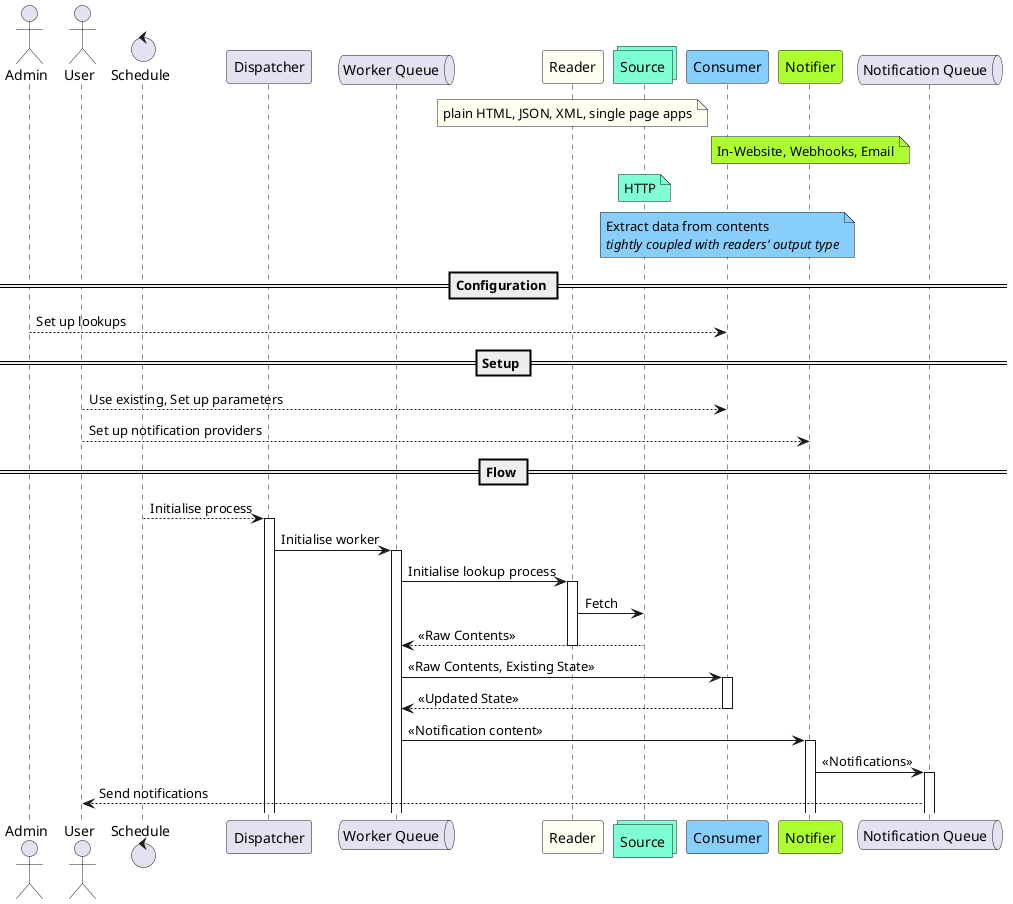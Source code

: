 @startuml

actor Admin
actor User
control Schedule
participant Dispatcher
queue Workers as "Worker Queue"
participant Reader #Ivory
collections Source #Aquamarine
participant Consumer #LightSkyBlue
participant Notifier #GreenYellow
queue NotiQueue as "Notification Queue"

note over Reader #Ivory : plain HTML, JSON, XML, single page apps
note over Notifier #GreenYellow : In-Website, Webhooks, Email
note over Source #Aquamarine : HTTP
note over Consumer #LightSkyBlue
Extract data from contents
//tightly coupled with readers' output type//
end note

== Configuration ==
Admin --> Consumer : Set up lookups

== Setup ==
User --> Consumer : Use existing, Set up parameters
User --> Notifier : Set up notification providers

== Flow ==
Schedule --> Dispatcher : Initialise process
activate Dispatcher

Dispatcher -> Workers : Initialise worker
activate Workers

Workers -> Reader : Initialise lookup process
activate Reader
Reader -> Source : Fetch
Source --> Workers : <<Raw Contents>>
deactivate Reader

Workers -> Consumer : <<Raw Contents, Existing State>>
activate Consumer

Consumer --> Workers : <<Updated State>>
deactivate Consumer

Workers -> Notifier : <<Notification content>>
activate Notifier
Notifier -> NotiQueue : <<Notifications>>
activate NotiQueue

NotiQueue --> User : Send notifications

@enduml